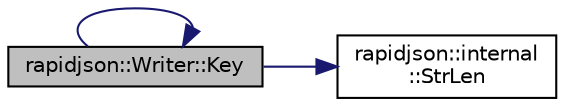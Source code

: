 digraph "rapidjson::Writer::Key"
{
 // INTERACTIVE_SVG=YES
 // LATEX_PDF_SIZE
  edge [fontname="Helvetica",fontsize="10",labelfontname="Helvetica",labelfontsize="10"];
  node [fontname="Helvetica",fontsize="10",shape=record];
  rankdir="LR";
  Node28 [label="rapidjson::Writer::Key",height=0.2,width=0.4,color="black", fillcolor="grey75", style="filled", fontcolor="black",tooltip=" "];
  Node28 -> Node28 [color="midnightblue",fontsize="10",style="solid",fontname="Helvetica"];
  Node28 -> Node29 [color="midnightblue",fontsize="10",style="solid",fontname="Helvetica"];
  Node29 [label="rapidjson::internal\l::StrLen",height=0.2,width=0.4,color="black", fillcolor="white", style="filled",URL="$namespacerapidjson_1_1internal.html#abe45d9242ecab3b9b58117961f57dc2f",tooltip="Custom strlen() which works on different character types."];
}
